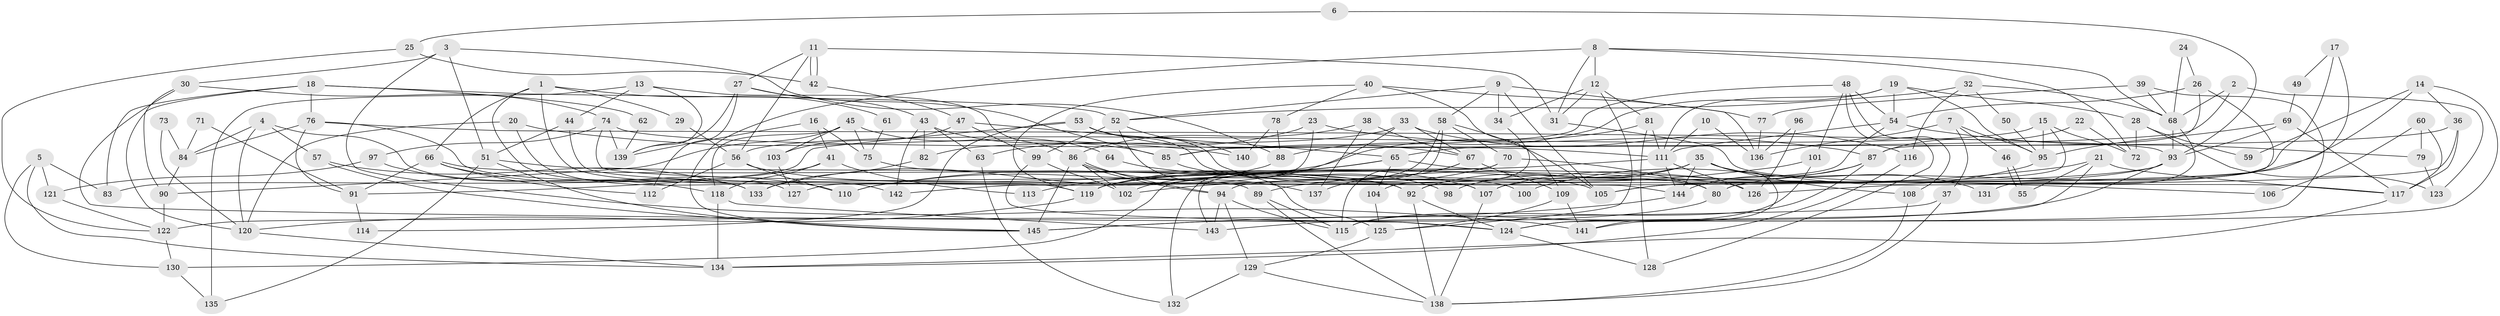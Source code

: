 // Generated by graph-tools (version 1.1) at 2025/50/03/09/25 03:50:13]
// undirected, 145 vertices, 290 edges
graph export_dot {
graph [start="1"]
  node [color=gray90,style=filled];
  1;
  2;
  3;
  4;
  5;
  6;
  7;
  8;
  9;
  10;
  11;
  12;
  13;
  14;
  15;
  16;
  17;
  18;
  19;
  20;
  21;
  22;
  23;
  24;
  25;
  26;
  27;
  28;
  29;
  30;
  31;
  32;
  33;
  34;
  35;
  36;
  37;
  38;
  39;
  40;
  41;
  42;
  43;
  44;
  45;
  46;
  47;
  48;
  49;
  50;
  51;
  52;
  53;
  54;
  55;
  56;
  57;
  58;
  59;
  60;
  61;
  62;
  63;
  64;
  65;
  66;
  67;
  68;
  69;
  70;
  71;
  72;
  73;
  74;
  75;
  76;
  77;
  78;
  79;
  80;
  81;
  82;
  83;
  84;
  85;
  86;
  87;
  88;
  89;
  90;
  91;
  92;
  93;
  94;
  95;
  96;
  97;
  98;
  99;
  100;
  101;
  102;
  103;
  104;
  105;
  106;
  107;
  108;
  109;
  110;
  111;
  112;
  113;
  114;
  115;
  116;
  117;
  118;
  119;
  120;
  121;
  122;
  123;
  124;
  125;
  126;
  127;
  128;
  129;
  130;
  131;
  132;
  133;
  134;
  135;
  136;
  137;
  138;
  139;
  140;
  141;
  142;
  143;
  144;
  145;
  1 -- 66;
  1 -- 119;
  1 -- 29;
  1 -- 61;
  1 -- 127;
  2 -- 85;
  2 -- 68;
  2 -- 123;
  3 -- 30;
  3 -- 51;
  3 -- 88;
  3 -- 141;
  4 -- 120;
  4 -- 57;
  4 -- 84;
  4 -- 133;
  5 -- 134;
  5 -- 83;
  5 -- 121;
  5 -- 130;
  6 -- 25;
  6 -- 93;
  7 -- 136;
  7 -- 37;
  7 -- 46;
  7 -- 95;
  8 -- 12;
  8 -- 145;
  8 -- 31;
  8 -- 68;
  8 -- 72;
  9 -- 52;
  9 -- 58;
  9 -- 34;
  9 -- 105;
  9 -- 136;
  10 -- 136;
  10 -- 111;
  11 -- 31;
  11 -- 42;
  11 -- 42;
  11 -- 27;
  11 -- 56;
  12 -- 31;
  12 -- 81;
  12 -- 34;
  12 -- 125;
  13 -- 86;
  13 -- 135;
  13 -- 44;
  13 -- 139;
  14 -- 105;
  14 -- 124;
  14 -- 36;
  14 -- 59;
  15 -- 95;
  15 -- 56;
  15 -- 72;
  15 -- 92;
  16 -- 75;
  16 -- 139;
  16 -- 41;
  17 -- 80;
  17 -- 107;
  17 -- 49;
  18 -- 52;
  18 -- 76;
  18 -- 62;
  18 -- 83;
  18 -- 120;
  19 -- 54;
  19 -- 111;
  19 -- 28;
  19 -- 88;
  19 -- 95;
  20 -- 142;
  20 -- 120;
  20 -- 140;
  21 -- 89;
  21 -- 124;
  21 -- 55;
  21 -- 117;
  22 -- 72;
  22 -- 87;
  23 -- 127;
  23 -- 87;
  23 -- 63;
  24 -- 68;
  24 -- 26;
  25 -- 122;
  25 -- 42;
  26 -- 54;
  26 -- 80;
  26 -- 87;
  27 -- 43;
  27 -- 85;
  27 -- 112;
  27 -- 139;
  28 -- 72;
  28 -- 59;
  28 -- 123;
  29 -- 56;
  30 -- 74;
  30 -- 124;
  30 -- 90;
  31 -- 117;
  32 -- 116;
  32 -- 52;
  32 -- 50;
  32 -- 68;
  33 -- 82;
  33 -- 67;
  33 -- 102;
  33 -- 116;
  34 -- 104;
  35 -- 119;
  35 -- 144;
  35 -- 92;
  35 -- 98;
  35 -- 108;
  35 -- 131;
  35 -- 141;
  36 -- 117;
  36 -- 65;
  36 -- 126;
  37 -- 138;
  37 -- 122;
  38 -- 137;
  38 -- 86;
  38 -- 67;
  39 -- 141;
  39 -- 68;
  39 -- 77;
  40 -- 119;
  40 -- 109;
  40 -- 77;
  40 -- 78;
  41 -- 91;
  41 -- 113;
  41 -- 118;
  42 -- 47;
  43 -- 85;
  43 -- 63;
  43 -- 82;
  43 -- 142;
  44 -- 107;
  44 -- 51;
  45 -- 90;
  45 -- 118;
  45 -- 64;
  45 -- 75;
  45 -- 103;
  46 -- 55;
  46 -- 55;
  47 -- 99;
  47 -- 65;
  47 -- 103;
  48 -- 54;
  48 -- 128;
  48 -- 85;
  48 -- 101;
  48 -- 108;
  49 -- 69;
  50 -- 95;
  51 -- 92;
  51 -- 135;
  51 -- 145;
  52 -- 140;
  52 -- 125;
  52 -- 99;
  53 -- 67;
  53 -- 80;
  53 -- 83;
  53 -- 100;
  53 -- 114;
  54 -- 111;
  54 -- 94;
  54 -- 79;
  56 -- 105;
  56 -- 110;
  56 -- 112;
  57 -- 145;
  57 -- 133;
  58 -- 70;
  58 -- 105;
  58 -- 130;
  58 -- 132;
  60 -- 117;
  60 -- 79;
  60 -- 106;
  61 -- 75;
  62 -- 139;
  63 -- 132;
  64 -- 107;
  65 -- 104;
  65 -- 106;
  65 -- 110;
  65 -- 113;
  66 -- 110;
  66 -- 112;
  66 -- 91;
  66 -- 126;
  67 -- 109;
  67 -- 115;
  67 -- 137;
  68 -- 93;
  68 -- 131;
  69 -- 95;
  69 -- 93;
  69 -- 117;
  70 -- 143;
  70 -- 119;
  70 -- 80;
  71 -- 91;
  71 -- 84;
  73 -- 84;
  73 -- 120;
  74 -- 144;
  74 -- 139;
  74 -- 97;
  74 -- 111;
  75 -- 92;
  76 -- 89;
  76 -- 84;
  76 -- 91;
  76 -- 93;
  77 -- 136;
  78 -- 88;
  78 -- 140;
  79 -- 123;
  80 -- 145;
  81 -- 111;
  81 -- 110;
  81 -- 128;
  82 -- 133;
  84 -- 90;
  85 -- 98;
  86 -- 102;
  86 -- 94;
  86 -- 94;
  86 -- 137;
  86 -- 145;
  87 -- 144;
  87 -- 107;
  87 -- 115;
  88 -- 133;
  89 -- 138;
  89 -- 115;
  90 -- 122;
  91 -- 114;
  92 -- 124;
  92 -- 138;
  93 -- 105;
  93 -- 142;
  93 -- 143;
  94 -- 115;
  94 -- 129;
  94 -- 143;
  95 -- 100;
  96 -- 126;
  96 -- 136;
  97 -- 118;
  97 -- 121;
  99 -- 102;
  99 -- 124;
  101 -- 115;
  101 -- 102;
  103 -- 127;
  104 -- 125;
  107 -- 138;
  108 -- 138;
  109 -- 141;
  109 -- 125;
  111 -- 126;
  111 -- 119;
  111 -- 144;
  116 -- 134;
  117 -- 134;
  118 -- 143;
  118 -- 134;
  119 -- 120;
  120 -- 134;
  121 -- 122;
  122 -- 130;
  124 -- 128;
  125 -- 129;
  129 -- 138;
  129 -- 132;
  130 -- 135;
  144 -- 145;
}
